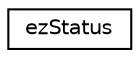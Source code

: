 digraph "Graphical Class Hierarchy"
{
 // LATEX_PDF_SIZE
  edge [fontname="Helvetica",fontsize="10",labelfontname="Helvetica",labelfontsize="10"];
  node [fontname="Helvetica",fontsize="10",shape=record];
  rankdir="LR";
  Node0 [label="ezStatus",height=0.2,width=0.4,color="black", fillcolor="white", style="filled",URL="$d7/d6e/structez_status.htm",tooltip="An ezResult with an additional message for the reason of failure."];
}
